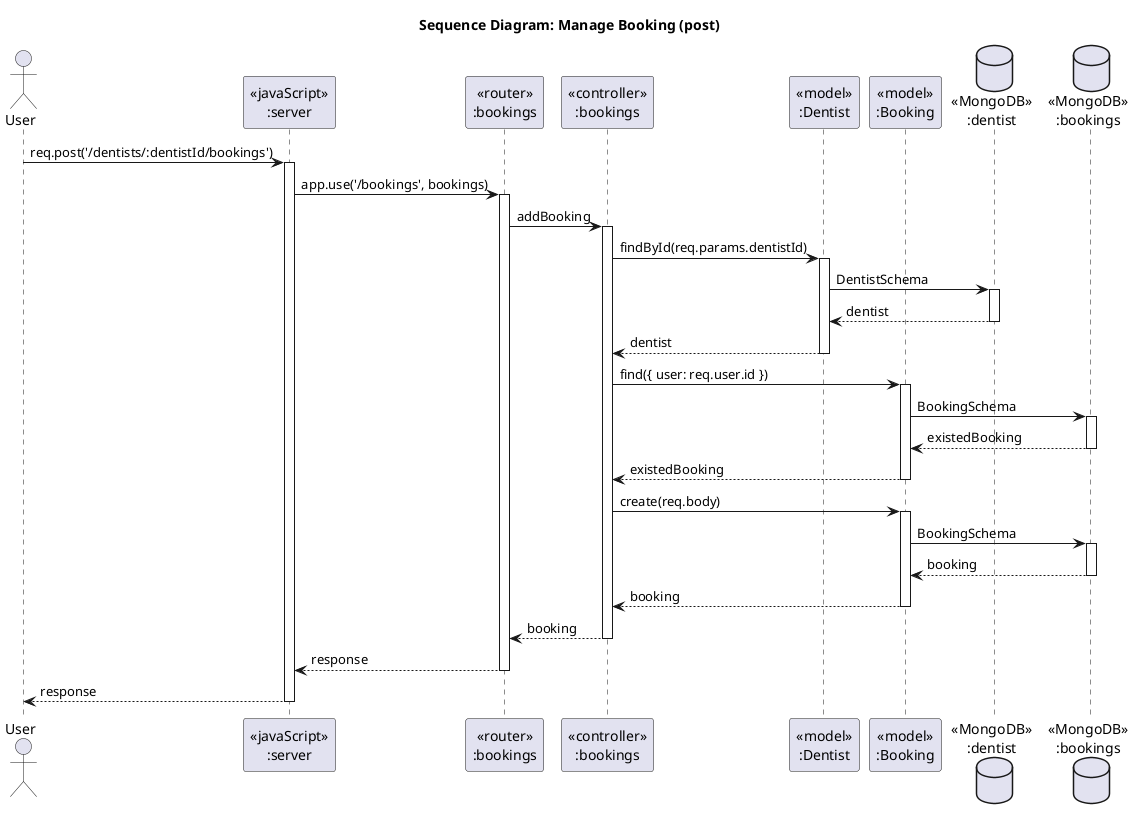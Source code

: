 @startuml booking-post
title Sequence Diagram: Manage Booking (post)

actor "User" as User

participant "<<javaScript>>\n:server" as Server
participant "<<router>>\n:bookings" as Router
participant "<<controller>>\n:bookings" as Controller
participant "<<model>>\n:Dentist" as DentistModel
participant "<<model>>\n:Booking" as BookingModel
database "<<MongoDB>>\n:dentist" as DentistMongoDB
database "<<MongoDB>>\n:bookings" as BookingMongoDB

User -> Server : req.post('/dentists/:dentistId/bookings')
activate Server

Server -> Router : app.use('/bookings', bookings)
activate Router

Router -> Controller : addBooking
activate Controller

Controller -> DentistModel : findById(req.params.dentistId)
activate DentistModel

DentistModel -> DentistMongoDB : DentistSchema
activate DentistMongoDB
DentistMongoDB --> DentistModel : dentist
deactivate DentistMongoDB

DentistModel --> Controller : dentist
deactivate DentistModel

Controller -> BookingModel : find({ user: req.user.id })
activate BookingModel

BookingModel -> BookingMongoDB : BookingSchema
activate BookingMongoDB
BookingMongoDB --> BookingModel : existedBooking
deactivate BookingMongoDB

BookingModel --> Controller : existedBooking
deactivate BookingModel

Controller -> BookingModel : create(req.body)
activate BookingModel

BookingModel -> BookingMongoDB : BookingSchema
activate BookingMongoDB
BookingMongoDB --> BookingModel : booking
deactivate BookingMongoDB

BookingModel --> Controller : booking
deactivate BookingModel

Controller --> Router : booking
deactivate Controller

Router --> Server : response
deactivate Router

Server --> User : response
deactivate Server

@enduml